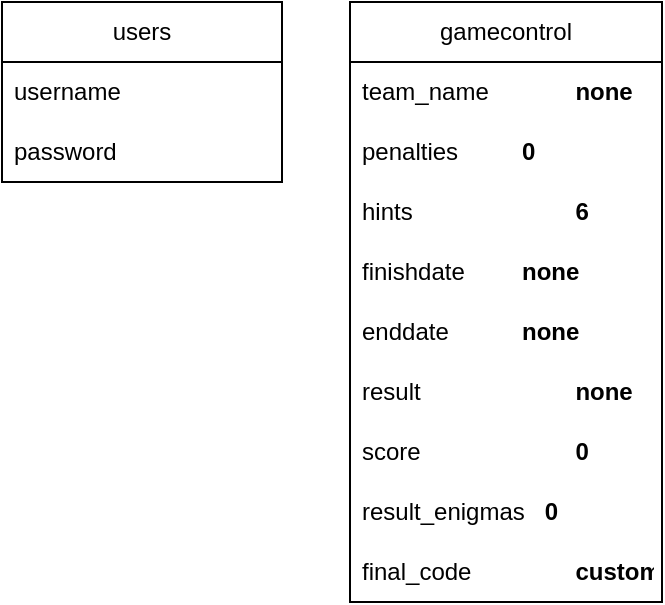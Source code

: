 <mxfile version="20.8.9" type="device"><diagram id="-NiCmEE4jhRRm1jskXsN" name="Page-1"><mxGraphModel dx="1434" dy="701" grid="1" gridSize="10" guides="1" tooltips="1" connect="1" arrows="1" fold="1" page="1" pageScale="1" pageWidth="827" pageHeight="1169" math="0" shadow="0"><root><mxCell id="0"/><mxCell id="1" parent="0"/><mxCell id="SrlNnTJ8eu_QvPk_jjhU-1" value="users" style="swimlane;fontStyle=0;childLayout=stackLayout;horizontal=1;startSize=30;horizontalStack=0;resizeParent=1;resizeParentMax=0;resizeLast=0;collapsible=1;marginBottom=0;whiteSpace=wrap;html=1;" parent="1" vertex="1"><mxGeometry x="100" y="200" width="140" height="90" as="geometry"/></mxCell><mxCell id="SrlNnTJ8eu_QvPk_jjhU-2" value="username" style="text;strokeColor=none;fillColor=none;align=left;verticalAlign=middle;spacingLeft=4;spacingRight=4;overflow=hidden;points=[[0,0.5],[1,0.5]];portConstraint=eastwest;rotatable=0;whiteSpace=wrap;html=1;" parent="SrlNnTJ8eu_QvPk_jjhU-1" vertex="1"><mxGeometry y="30" width="140" height="30" as="geometry"/></mxCell><mxCell id="SrlNnTJ8eu_QvPk_jjhU-3" value="password" style="text;strokeColor=none;fillColor=none;align=left;verticalAlign=middle;spacingLeft=4;spacingRight=4;overflow=hidden;points=[[0,0.5],[1,0.5]];portConstraint=eastwest;rotatable=0;whiteSpace=wrap;html=1;" parent="SrlNnTJ8eu_QvPk_jjhU-1" vertex="1"><mxGeometry y="60" width="140" height="30" as="geometry"/></mxCell><mxCell id="SrlNnTJ8eu_QvPk_jjhU-5" value="gamecontrol" style="swimlane;fontStyle=0;childLayout=stackLayout;horizontal=1;startSize=30;horizontalStack=0;resizeParent=1;resizeParentMax=0;resizeLast=0;collapsible=1;marginBottom=0;whiteSpace=wrap;html=1;" parent="1" vertex="1"><mxGeometry x="274" y="200" width="156" height="300" as="geometry"/></mxCell><mxCell id="SrlNnTJ8eu_QvPk_jjhU-6" value="team_name&lt;span style=&quot;white-space: pre;&quot;&gt;&#9;&lt;/span&gt;&lt;span style=&quot;white-space: pre;&quot;&gt;&#9;&lt;/span&gt;&lt;b&gt;none&lt;/b&gt;" style="text;strokeColor=none;fillColor=none;align=left;verticalAlign=middle;spacingLeft=4;spacingRight=4;overflow=hidden;points=[[0,0.5],[1,0.5]];portConstraint=eastwest;rotatable=0;whiteSpace=wrap;html=1;" parent="SrlNnTJ8eu_QvPk_jjhU-5" vertex="1"><mxGeometry y="30" width="156" height="30" as="geometry"/></mxCell><mxCell id="SrlNnTJ8eu_QvPk_jjhU-7" value="penalties&lt;span style=&quot;white-space: pre;&quot;&gt;&#9;&lt;/span&gt;&lt;span style=&quot;white-space: pre;&quot;&gt;&#9;&lt;/span&gt;&lt;b&gt;0&lt;/b&gt;" style="text;strokeColor=none;fillColor=none;align=left;verticalAlign=middle;spacingLeft=4;spacingRight=4;overflow=hidden;points=[[0,0.5],[1,0.5]];portConstraint=eastwest;rotatable=0;whiteSpace=wrap;html=1;" parent="SrlNnTJ8eu_QvPk_jjhU-5" vertex="1"><mxGeometry y="60" width="156" height="30" as="geometry"/></mxCell><mxCell id="SrlNnTJ8eu_QvPk_jjhU-19" value="hints&lt;span style=&quot;white-space: pre;&quot;&gt;&#9;&lt;/span&gt;&lt;span style=&quot;white-space: pre;&quot;&gt;&#9;&lt;/span&gt;&lt;span style=&quot;white-space: pre;&quot;&gt;&#9;&lt;/span&gt;&lt;b&gt;6&lt;/b&gt;" style="text;strokeColor=none;fillColor=none;align=left;verticalAlign=middle;spacingLeft=4;spacingRight=4;overflow=hidden;points=[[0,0.5],[1,0.5]];portConstraint=eastwest;rotatable=0;whiteSpace=wrap;html=1;" parent="SrlNnTJ8eu_QvPk_jjhU-5" vertex="1"><mxGeometry y="90" width="156" height="30" as="geometry"/></mxCell><mxCell id="SrlNnTJ8eu_QvPk_jjhU-20" value="finishdate&lt;span style=&quot;white-space: pre;&quot;&gt;&#9;&lt;/span&gt;&lt;span style=&quot;white-space: pre;&quot;&gt;&#9;&lt;/span&gt;&lt;b&gt;none&lt;/b&gt;" style="text;strokeColor=none;fillColor=none;align=left;verticalAlign=middle;spacingLeft=4;spacingRight=4;overflow=hidden;points=[[0,0.5],[1,0.5]];portConstraint=eastwest;rotatable=0;whiteSpace=wrap;html=1;" parent="SrlNnTJ8eu_QvPk_jjhU-5" vertex="1"><mxGeometry y="120" width="156" height="30" as="geometry"/></mxCell><mxCell id="SrlNnTJ8eu_QvPk_jjhU-21" value="enddate&lt;span style=&quot;white-space: pre;&quot;&gt;&#9;&lt;/span&gt;&lt;span style=&quot;white-space: pre;&quot;&gt;&#9;&lt;/span&gt;&lt;b&gt;none&lt;/b&gt;" style="text;strokeColor=none;fillColor=none;align=left;verticalAlign=middle;spacingLeft=4;spacingRight=4;overflow=hidden;points=[[0,0.5],[1,0.5]];portConstraint=eastwest;rotatable=0;whiteSpace=wrap;html=1;" parent="SrlNnTJ8eu_QvPk_jjhU-5" vertex="1"><mxGeometry y="150" width="156" height="30" as="geometry"/></mxCell><mxCell id="SrlNnTJ8eu_QvPk_jjhU-22" value="result&lt;span style=&quot;white-space: pre;&quot;&gt;&#9;&lt;/span&gt;&lt;span style=&quot;white-space: pre;&quot;&gt;&#9;&lt;/span&gt;&lt;span style=&quot;white-space: pre;&quot;&gt;&#9;&lt;/span&gt;&lt;b&gt;none&lt;/b&gt;" style="text;strokeColor=none;fillColor=none;align=left;verticalAlign=middle;spacingLeft=4;spacingRight=4;overflow=hidden;points=[[0,0.5],[1,0.5]];portConstraint=eastwest;rotatable=0;whiteSpace=wrap;html=1;" parent="SrlNnTJ8eu_QvPk_jjhU-5" vertex="1"><mxGeometry y="180" width="156" height="30" as="geometry"/></mxCell><mxCell id="SrlNnTJ8eu_QvPk_jjhU-23" value="score&lt;span style=&quot;white-space: pre;&quot;&gt;&#9;&lt;/span&gt;&lt;span style=&quot;white-space: pre;&quot;&gt;&#9;&lt;/span&gt;&lt;span style=&quot;white-space: pre;&quot;&gt;&#9;&lt;/span&gt;&lt;b&gt;0&lt;/b&gt;" style="text;strokeColor=none;fillColor=none;align=left;verticalAlign=middle;spacingLeft=4;spacingRight=4;overflow=hidden;points=[[0,0.5],[1,0.5]];portConstraint=eastwest;rotatable=0;whiteSpace=wrap;html=1;" parent="SrlNnTJ8eu_QvPk_jjhU-5" vertex="1"><mxGeometry y="210" width="156" height="30" as="geometry"/></mxCell><mxCell id="SrlNnTJ8eu_QvPk_jjhU-24" value="result_enigmas&lt;span style=&quot;white-space: pre;&quot;&gt;   &lt;b&gt;0&lt;/b&gt;&#9;&lt;/span&gt;" style="text;strokeColor=none;fillColor=none;align=left;verticalAlign=middle;spacingLeft=4;spacingRight=4;overflow=hidden;points=[[0,0.5],[1,0.5]];portConstraint=eastwest;rotatable=0;whiteSpace=wrap;html=1;" parent="SrlNnTJ8eu_QvPk_jjhU-5" vertex="1"><mxGeometry y="240" width="156" height="30" as="geometry"/></mxCell><mxCell id="D99QuM-JKhM53n2d9Owy-3" value="final_code&lt;span style=&quot;white-space: pre;&quot;&gt;&lt;span style=&quot;white-space: pre;&quot;&gt;&#9;&lt;/span&gt;&lt;span style=&quot;white-space: pre;&quot;&gt;&#9;&lt;/span&gt;&lt;b&gt;custom&lt;/b&gt;&lt;/span&gt;" style="text;strokeColor=none;fillColor=none;align=left;verticalAlign=middle;spacingLeft=4;spacingRight=4;overflow=hidden;points=[[0,0.5],[1,0.5]];portConstraint=eastwest;rotatable=0;whiteSpace=wrap;html=1;" vertex="1" parent="SrlNnTJ8eu_QvPk_jjhU-5"><mxGeometry y="270" width="156" height="30" as="geometry"/></mxCell></root></mxGraphModel></diagram></mxfile>